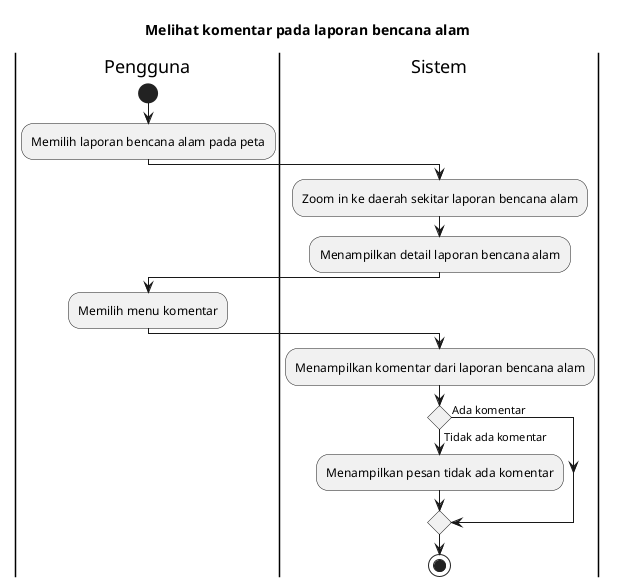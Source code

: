 @startuml UC-MAP-010 - Melihat komentar pada laporan bencana alam

title Melihat komentar pada laporan bencana alam
 
|Pengguna|
start
:Memilih laporan bencana alam pada peta;

|Sistem|
:Zoom in ke daerah sekitar laporan bencana alam;
:Menampilkan detail laporan bencana alam;

|Pengguna|
:Memilih menu komentar;

|Sistem|
:Menampilkan komentar dari laporan bencana alam;

if () then (Tidak ada komentar)
  :Menampilkan pesan tidak ada komentar;
else (Ada komentar)
endif

stop

@enduml